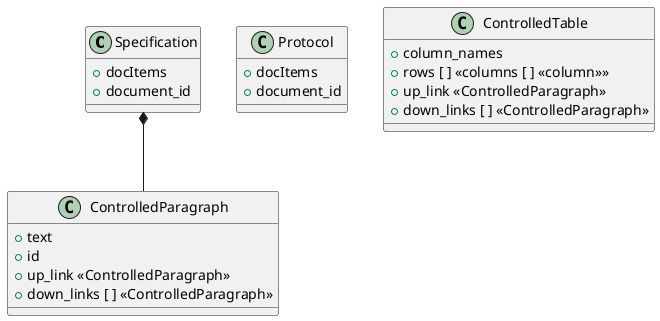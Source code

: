 @startuml

class Specification {
    +docItems
    +document_id
}

class ControlledParagraph{
    +text
    +id
    +up_link << ControlledParagraph >>
    +down_links [ ] << ControlledParagraph >>
}

Specification *-- ControlledParagraph

class Protocol {
    +docItems
    +document_id
}

class ControlledTable{
    +column_names
    +rows [ ] << columns [ ] << column >> >>
    +up_link << ControlledParagraph >>
    +down_links [ ] << ControlledParagraph >>
}

@enduml
